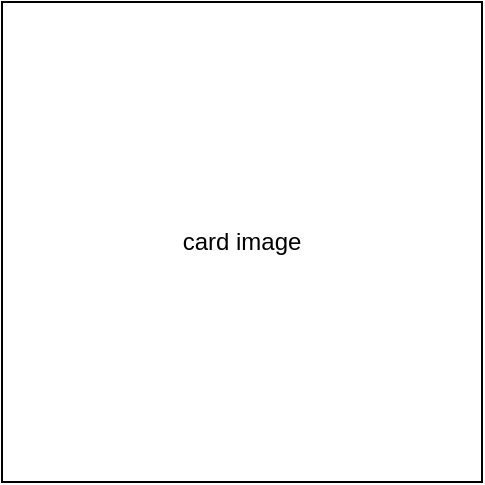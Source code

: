 <mxfile>
    <diagram id="fuLYrhNmNkdJi8IBtSva" name="Page-1">
        <mxGraphModel dx="772" dy="1446" grid="1" gridSize="10" guides="1" tooltips="1" connect="1" arrows="1" fold="1" page="1" pageScale="1" pageWidth="850" pageHeight="1100" math="0" shadow="0">
            <root>
                <mxCell id="0"/>
                <mxCell id="1" parent="0"/>
                <mxCell id="2" value="card image" style="rounded=0;whiteSpace=wrap;html=1;" vertex="1" parent="1">
                    <mxGeometry x="280" y="-860" width="240" height="240" as="geometry"/>
                </mxCell>
            </root>
        </mxGraphModel>
    </diagram>
</mxfile>